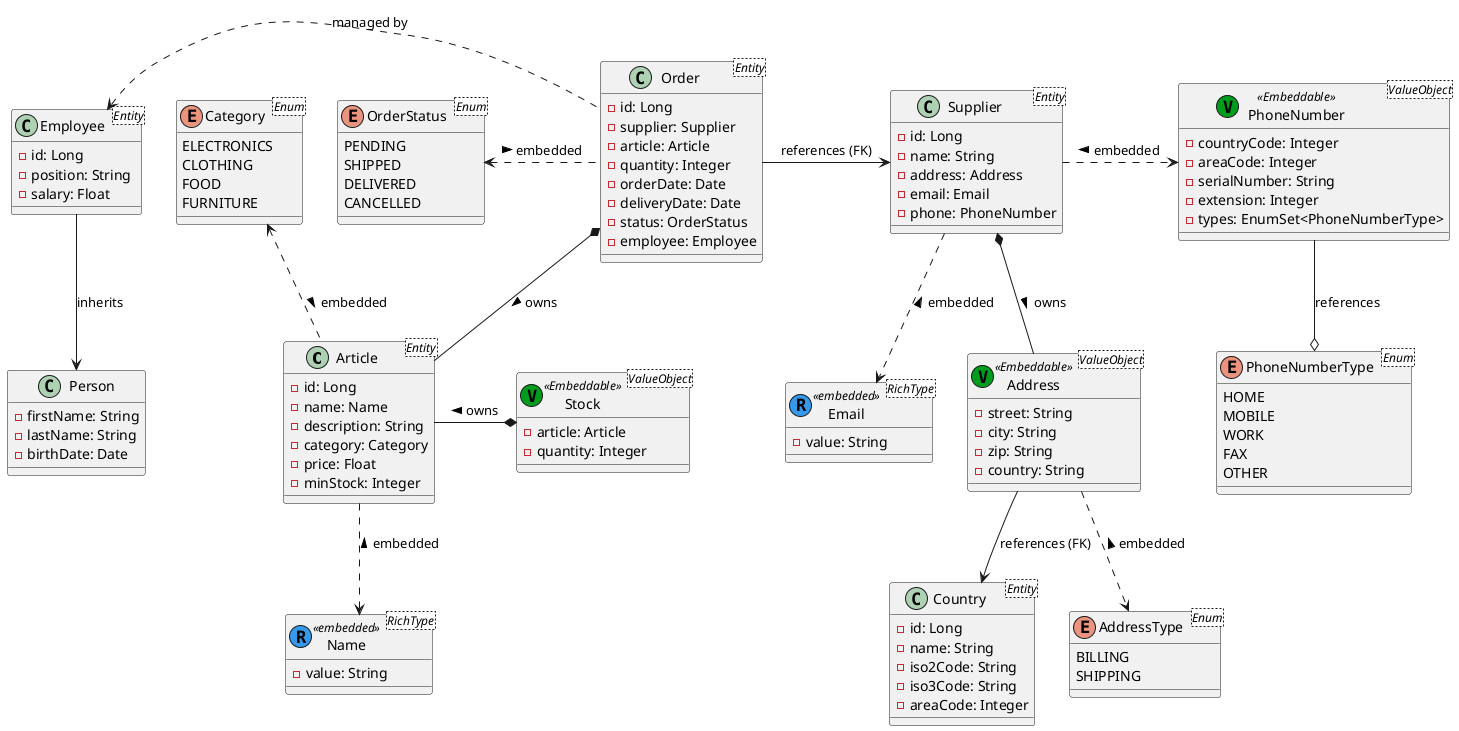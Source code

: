 @startuml
'hide methods

class Article <Entity> {
    - id: Long
    - name: Name
    - description: String
    - category: Category
    - price: Float
    - minStock: Integer
}

class Stock <ValueObject> <<(V, #009c1d) Embeddable >> {
    - article: Article
    - quantity: Integer
}

class Supplier <Entity> {
    - id: Long
    - name: String
    - address: Address
    - email: Email
    - phone: PhoneNumber
}

class Employee <Entity> {
    - id: Long
    - position: String
    - salary: Float
}

class Person {
    - firstName: String
    - lastName: String
    - birthDate: Date
}

class Email <RichType> <<(R, #3498eb) embedded >> {
    - value: String
}

class PhoneNumber <ValueObject> <<(V, #009c1d) Embeddable >> {
    - countryCode: Integer
    - areaCode: Integer
    - serialNumber: String
    - extension: Integer
    - types: EnumSet<PhoneNumberType>
}

enum PhoneNumberType <Enum> {
    HOME
    MOBILE
    WORK
    FAX
    OTHER
}

class Address <ValueObject> <<(V, #009c1d) Embeddable >> {
    - street: String
    - city: String
    - zip: String
    - country: String
}

enum AddressType <Enum> {
    BILLING
    SHIPPING
}

class Country <Entity> {
    - id: Long
    - name: String
    - iso2Code: String
    - iso3Code: String
    - areaCode: Integer
}

class Order <Entity> {
    - id: Long
    - supplier: Supplier
    - article: Article
    - quantity: Integer
    - orderDate: Date
    - deliveryDate: Date
    - status: OrderStatus
    - employee: Employee
}

enum OrderStatus <Enum> {
    PENDING
    SHIPPED
    DELIVERED
    CANCELLED
}

class Name <RichType> <<(R, #3498eb) embedded >> {
    - value: String
}

enum Category <Enum> {
    ELECTRONICS
    CLOTHING
    FOOD
    FURNITURE
}

Employee --> Person : inherits
Article .up.> Category : < embedded
Article .down.> Name : < embedded
Stock *-left- Article : > owns
Order -right-> Supplier : references (FK)
Order *-- Article : > owns
Order .left.> OrderStatus : < embedded
Supplier .down.> Email : < embedded
Supplier .right.> PhoneNumber : < embedded
PhoneNumber -down-o PhoneNumberType : references
Supplier *-down- Address : > owns
Address -down-> Country : references (FK)
Address .down.> AddressType : < embedded
Order .left.> Employee : "managed by"

@enduml
